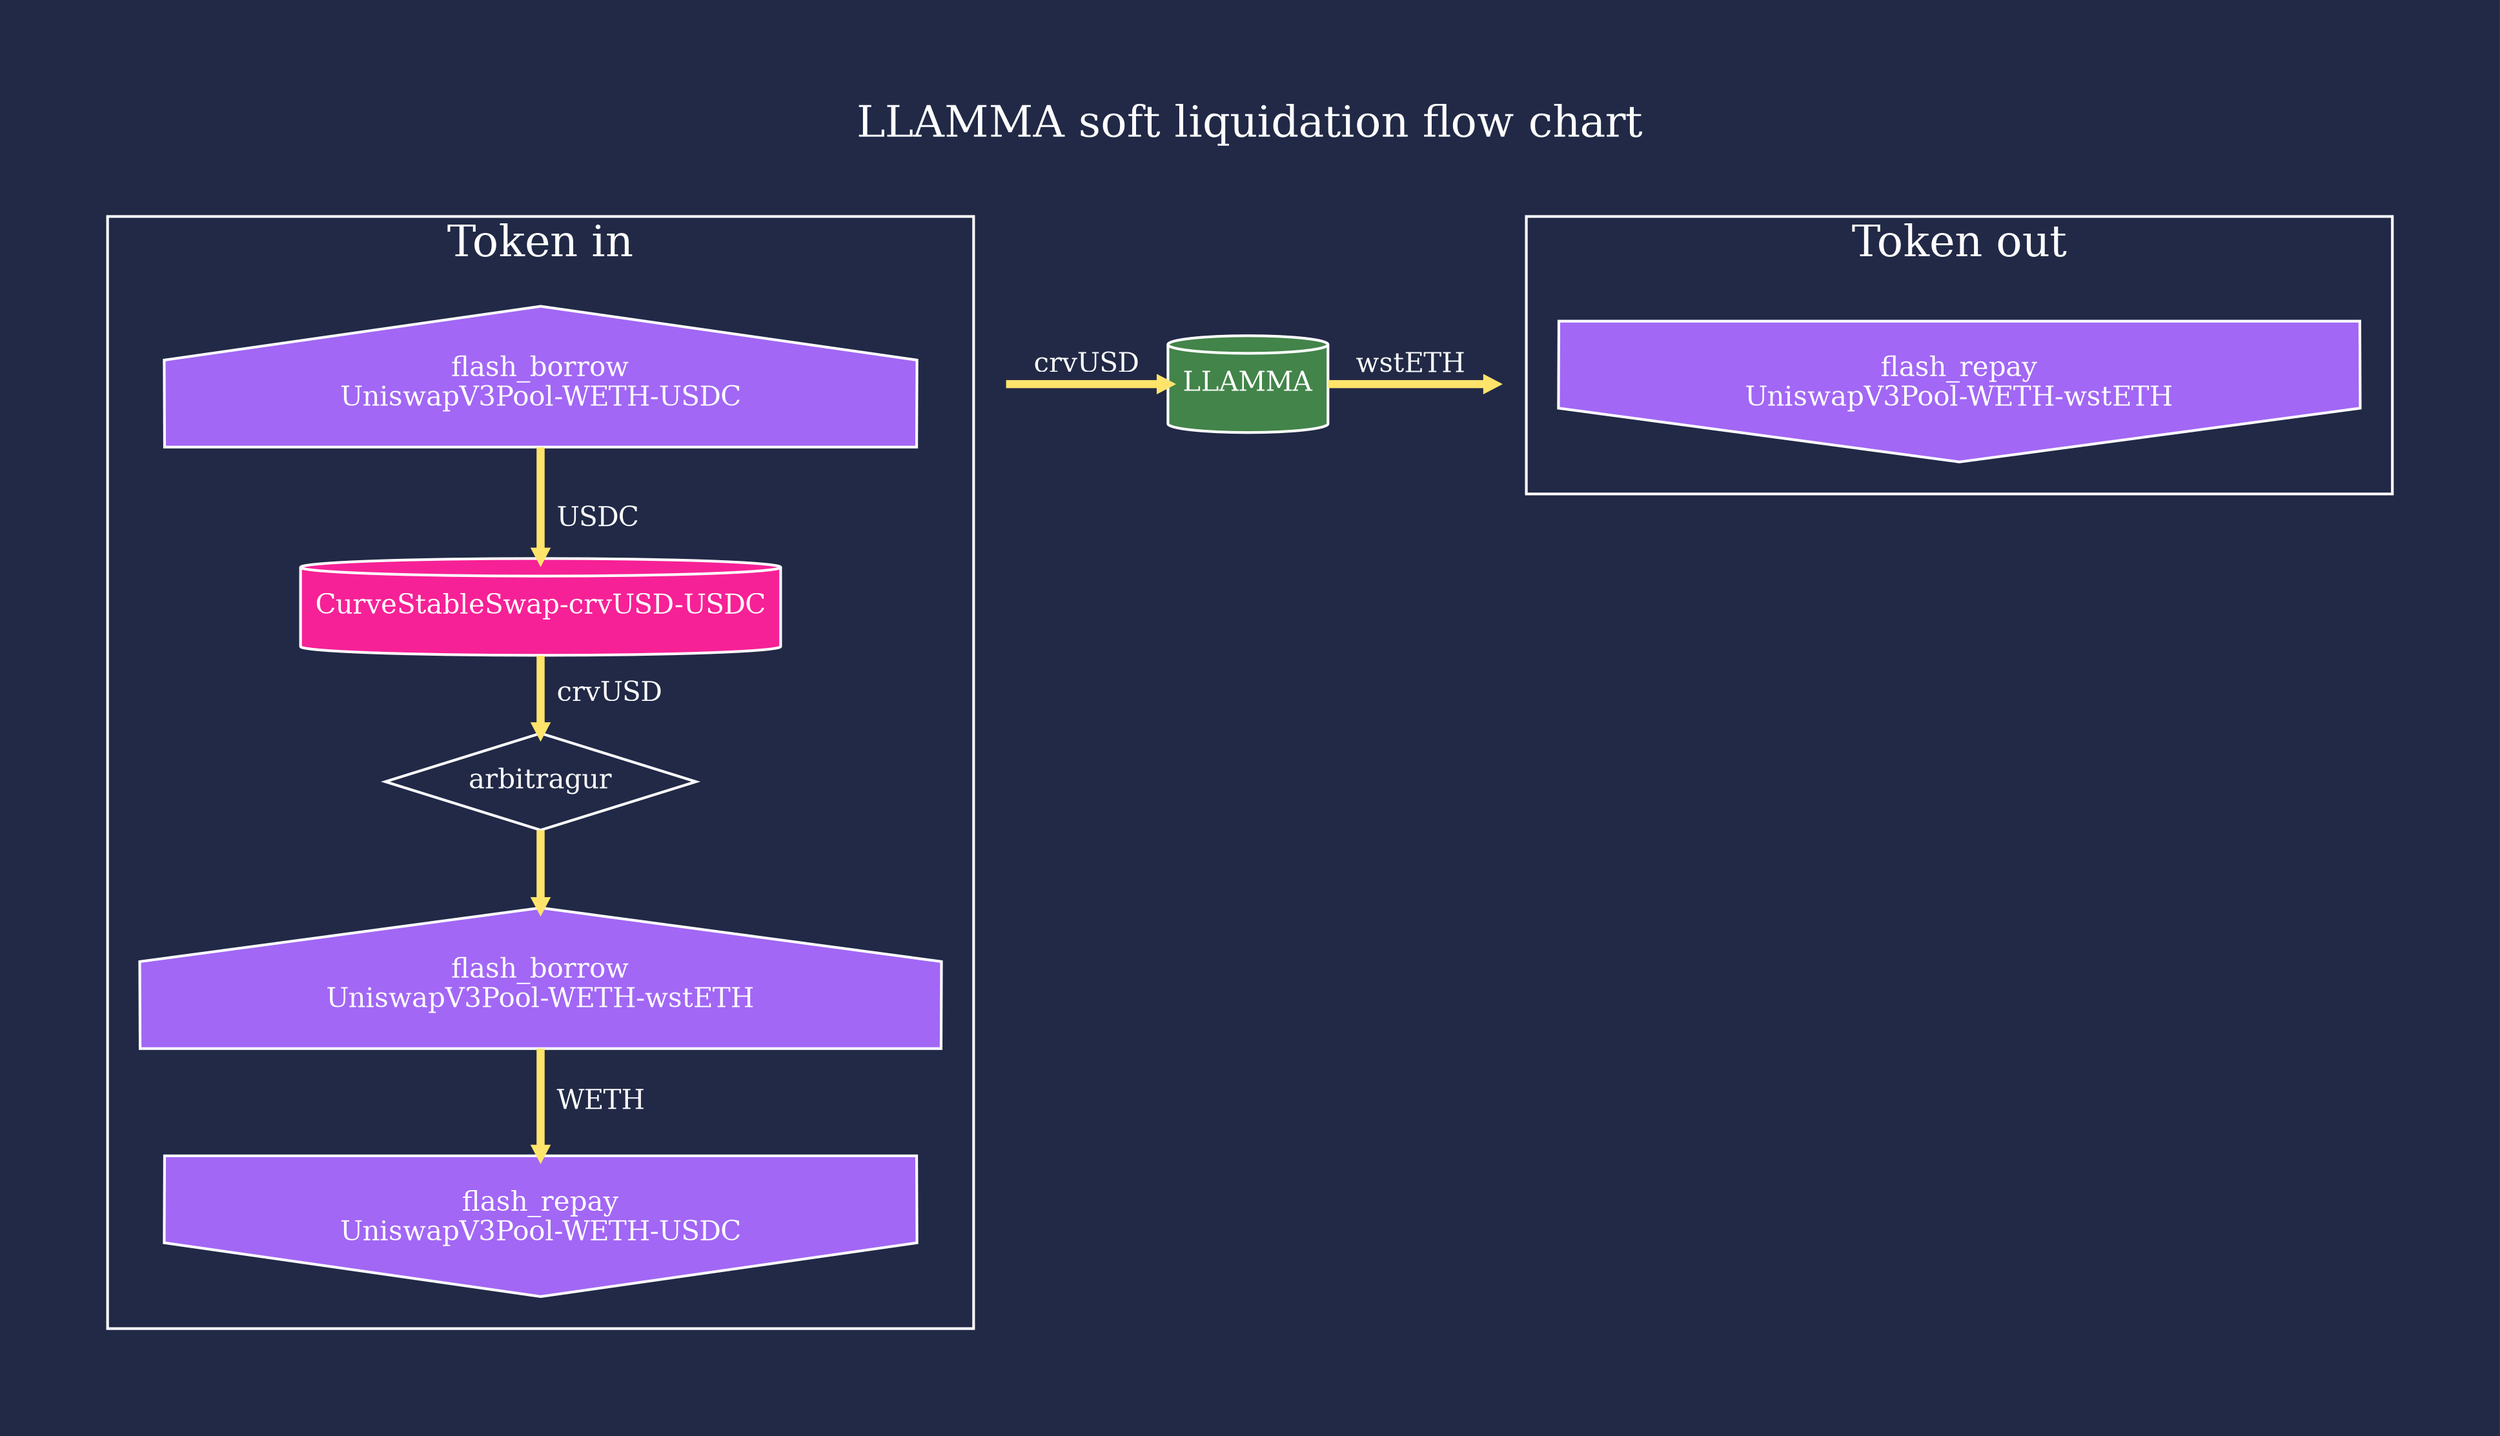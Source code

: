 strict digraph root {
	graph [bb="0,0,497.5,82.75",
		bgcolor="#212946",
		cluster=true,
		compound=true,
		fontcolor=white,
		fontsize=32,
		label="LLAMMA soft liquidation flow chart

",
		labelloc=t,
		layout=dot,
		lheight=1.04,
		lp="248.75,41.375",
		lwidth=6.69,
		pad=1,
		rankdir=TB
	];
	node [color="#fefeff",
		fillcolor=transparent,
		fixedsize=False,
		fontcolor=white,
		fontsize=20,
		height=1,
		label="\N",
		margin=0.15,
		pad=10,
		penwidth=2,
		shape=ellipse,
		style="filled,setlinewidth(3)",
		width=1.5
	];
	edge [arrowsize=0.5,
		color="#ffe46b",
		fontcolor="#fefeff",
		fontsize=20,
		minlen=1.5,
		penwidth=6,
		style="filled,setlinewidth(3)",
		weight=10
	];
subgraph "Token in" {
	graph [bb="0,0,497.5,82.75",
		bgcolor="#212946",
		cluster=true,
		color="#fefeff",
		compound=true,
		fillcolor=transparent,
		fontcolor=white,
		fontsize=32,
		label="Token in",
		labelloc=t,
		layout=dot,
		lheight=1.04,
		lp="248.75,41.375",
		lwidth=6.69,
		margin=24,
		pad=1,
		penwidth=2,
		rankdir=TB
	];
	node [color="#fefeff",
		fillcolor=transparent,
		fixedsize=False,
		fontcolor=white,
		fontsize=20,
		height=1,
		label="\N",
		margin=0.15,
		pad=10,
		penwidth=2,
		shape=ellipse,
		style="filled,setlinewidth(3)",
		width=1.5
	];
	edge [arrowsize=0.5,
		color="#ffe46b",
		fontcolor="#fefeff",
		fontsize=20,
		minlen=1.5,
		penwidth=6,
		style="filled,setlinewidth(3)",
		weight=10
	];
	"0_flash_borrow:UniswapV3Pool-WETH-USDC:fee_500:0"	[fillcolor="#A267F5",
		label="flash_borrow\nUniswapV3Pool-WETH-USDC",
		shape=house];
	"1_CurveSwap:1"	[fillcolor="#f62196",
		label="CurveStableSwap-crvUSD-USDC",
		shape=cylinder];
	"0_flash_borrow:UniswapV3Pool-WETH-USDC:fee_500:0" -> "1_CurveSwap:1"	[label="  USDC  "];
	"3_arbitragur"	[label=arbitragur,
		shape=diamond];
	"1_CurveSwap:1" -> "3_arbitragur"	[label="  crvUSD  "];
	"3_flash_borrow:UniswapV3Pool-WETH-wstETH:fee_100:1"	[fillcolor="#A267F5",
		label="flash_borrow\nUniswapV3Pool-WETH-wstETH",
		shape=house];
	"3_arbitragur" -> "3_flash_borrow:UniswapV3Pool-WETH-wstETH:fee_100:1"	[label="    "];
	"3_flash_repay:UniswapV3Pool-WETH-USDC:fee_500:0"	[fillcolor="#A267F5",
		label="flash_repay\nUniswapV3Pool-WETH-USDC",
		shape=invhouse];
	"3_flash_borrow:UniswapV3Pool-WETH-wstETH:fee_100:1" -> "3_flash_repay:UniswapV3Pool-WETH-USDC:fee_500:0"	[label="  WETH  "];
}

subgraph "Soft-Liquidation" {
	graph [bb="0,0,497.5,82.75",
		bgcolor="#212946",
		cluster=false,
		color="#fefeff",
		compound=true,
		fillcolor=transparent,
		fontcolor=white,
		fontsize=32,
		label="Soft-Liquidation",
		labelloc=t,
		layout=dot,
		lheight=1.04,
		lp="248.75,41.375",
		lwidth=6.69,
		margin=24,
		pad=1,
		penwidth=2,
		rank=same,
		rankdir=TB
	];
	node [color="#fefeff",
		fillcolor=transparent,
		fixedsize=False,
		fontcolor=white,
		fontsize=20,
		height=1,
		label="\N",
		margin=0.15,
		pad=10,
		penwidth=2,
		shape=ellipse,
		style="filled,setlinewidth(3)",
		width=1.5
	];
	edge [arrowsize=0.5,
		color="#ffe46b",
		fontcolor="#fefeff",
		fontsize=20,
		minlen=1.5,
		penwidth=6,
		style="filled,setlinewidth(3)",
		weight=10
	];
	"4_LLAMMA:1"	[fillcolor="#428449",
		label=LLAMMA,
		shape=cylinder];
	llamma_right_arrow	[fixedsize=true,
		height=0,
		shape=point,
		style=invis];
	"4_LLAMMA:1" -> llamma_right_arrow	[label="  wstETH  "];
	llamma_left_arrow	[fixedsize=true,
		height=0,
		shape=point,
		style=invis];
	llamma_left_arrow -> "4_LLAMMA:1"	[label="  crvUSD  "];
}

subgraph "Token out" {
	graph [bb="0,0,497.5,82.75",
		bgcolor="#212946",
		cluster=true,
		color="#fefeff",
		compound=true,
		fillcolor=transparent,
		fontcolor=white,
		fontsize=32,
		label="Token out",
		labelloc=t,
		layout=dot,
		lheight=1.04,
		lp="248.75,41.375",
		lwidth=6.69,
		margin=24,
		pad=1,
		penwidth=2,
		rankdir=TB
	];
	node [color="#fefeff",
		fillcolor=transparent,
		fixedsize=False,
		fontcolor=white,
		fontsize=20,
		height=1,
		label="\N",
		margin=0.15,
		pad=10,
		penwidth=2,
		shape=ellipse,
		style="filled,setlinewidth(3)",
		width=1.5
	];
	edge [arrowsize=0.5,
		color="#ffe46b",
		fontcolor="#fefeff",
		fontsize=20,
		minlen=1.5,
		penwidth=6,
		style="filled,setlinewidth(3)",
		weight=10
	];
	"5_flash_repay:UniswapV3Pool-WETH-wstETH:fee_100:1"	[fillcolor="#A267F5",
		label="flash_repay\nUniswapV3Pool-WETH-wstETH",
		shape=invhouse];
}
}
